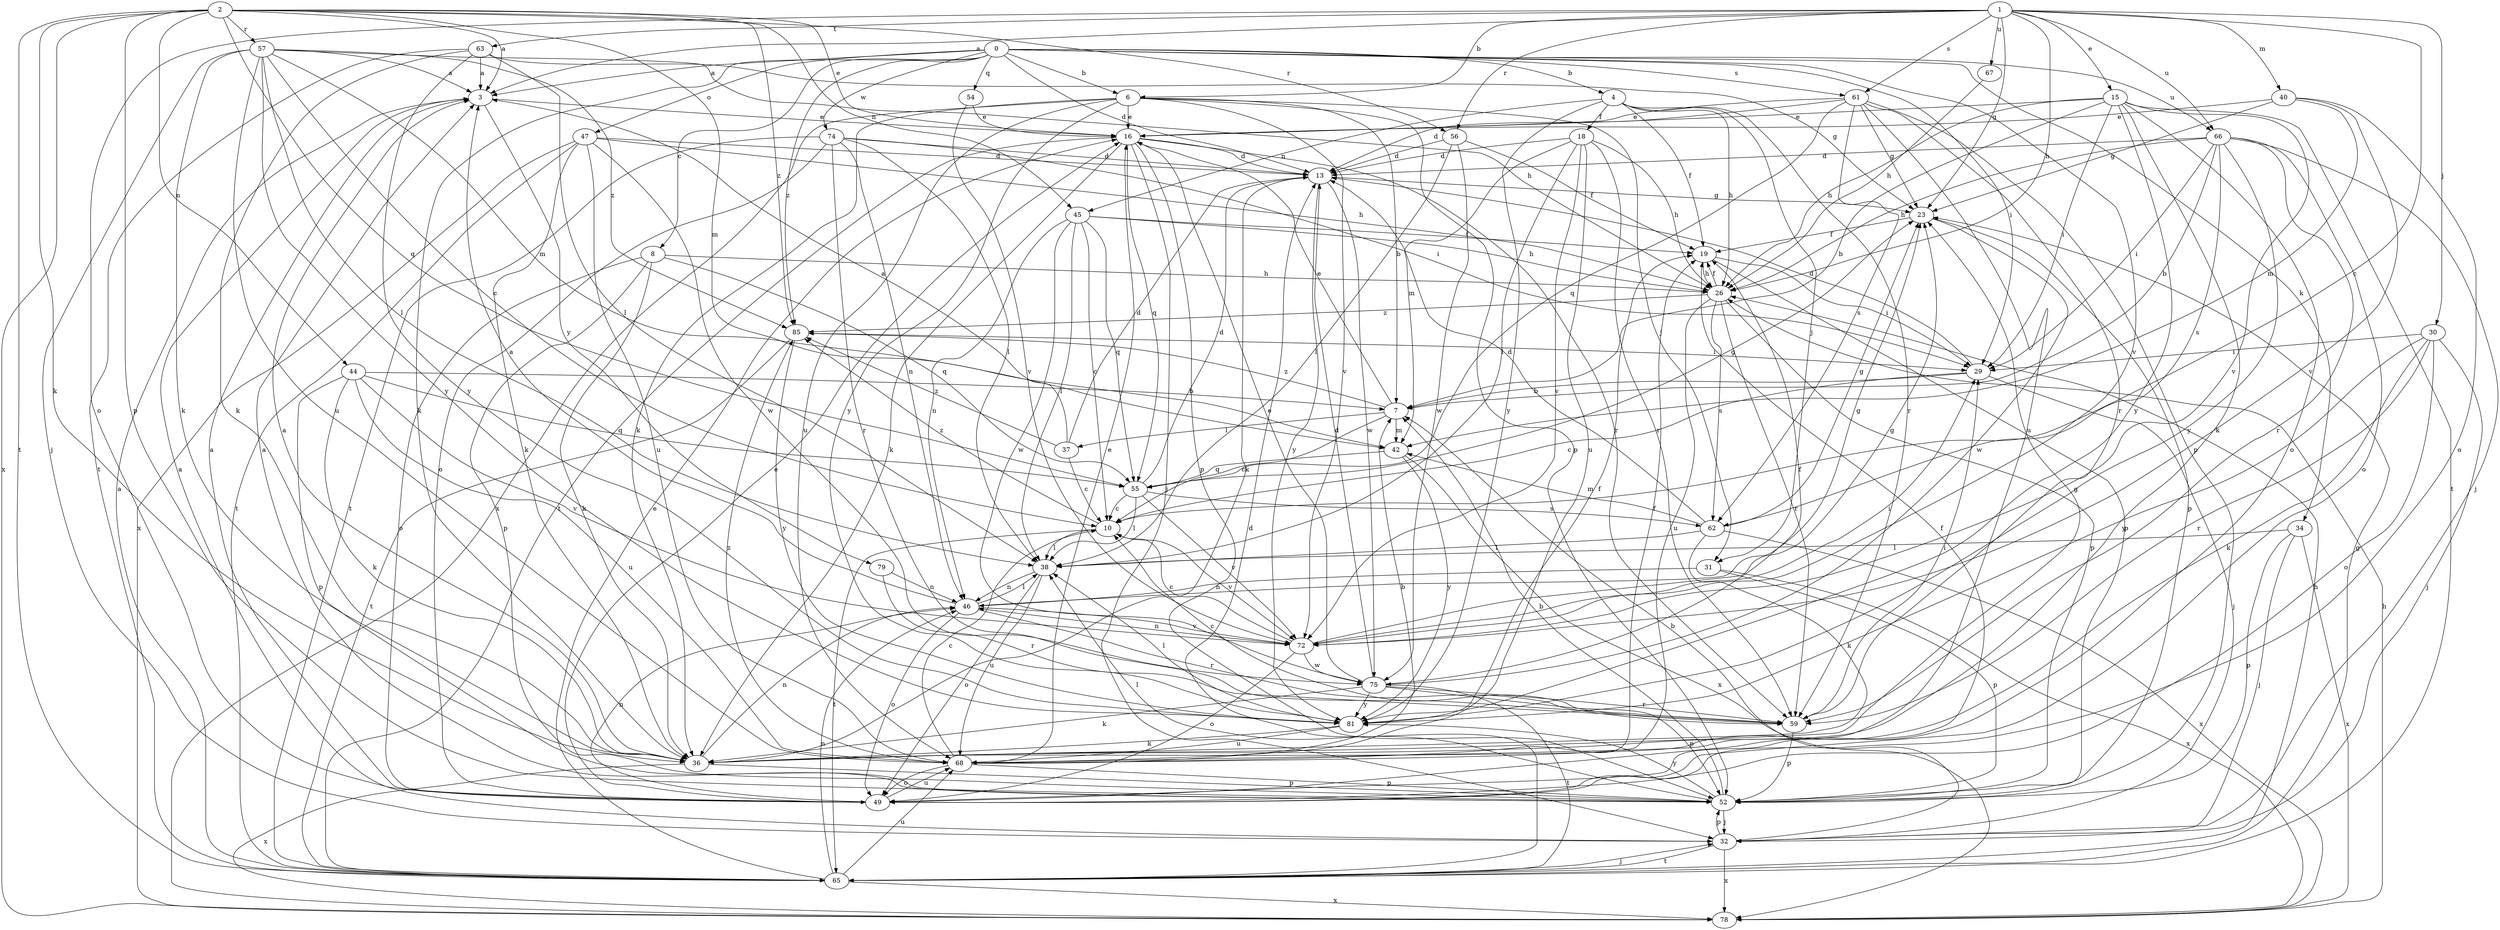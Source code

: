 strict digraph  {
0;
1;
2;
3;
4;
6;
7;
8;
10;
13;
15;
16;
18;
19;
23;
26;
29;
30;
31;
32;
34;
36;
37;
38;
40;
42;
44;
45;
46;
47;
49;
52;
54;
55;
56;
57;
59;
61;
62;
63;
65;
66;
67;
68;
72;
74;
75;
78;
79;
81;
85;
0 -> 3  [label=a];
0 -> 4  [label=b];
0 -> 6  [label=b];
0 -> 8  [label=c];
0 -> 13  [label=d];
0 -> 29  [label=i];
0 -> 34  [label=k];
0 -> 36  [label=k];
0 -> 47  [label=o];
0 -> 54  [label=q];
0 -> 61  [label=s];
0 -> 66  [label=u];
0 -> 72  [label=v];
0 -> 74  [label=w];
0 -> 85  [label=z];
1 -> 3  [label=a];
1 -> 6  [label=b];
1 -> 10  [label=c];
1 -> 15  [label=e];
1 -> 23  [label=g];
1 -> 26  [label=h];
1 -> 30  [label=j];
1 -> 40  [label=m];
1 -> 49  [label=o];
1 -> 56  [label=r];
1 -> 61  [label=s];
1 -> 63  [label=t];
1 -> 66  [label=u];
1 -> 67  [label=u];
2 -> 3  [label=a];
2 -> 16  [label=e];
2 -> 36  [label=k];
2 -> 42  [label=m];
2 -> 44  [label=n];
2 -> 45  [label=n];
2 -> 52  [label=p];
2 -> 55  [label=q];
2 -> 56  [label=r];
2 -> 57  [label=r];
2 -> 65  [label=t];
2 -> 78  [label=x];
2 -> 85  [label=z];
3 -> 16  [label=e];
3 -> 79  [label=y];
4 -> 18  [label=f];
4 -> 19  [label=f];
4 -> 26  [label=h];
4 -> 31  [label=j];
4 -> 45  [label=n];
4 -> 59  [label=r];
4 -> 81  [label=y];
6 -> 7  [label=b];
6 -> 16  [label=e];
6 -> 31  [label=j];
6 -> 36  [label=k];
6 -> 52  [label=p];
6 -> 68  [label=u];
6 -> 72  [label=v];
6 -> 78  [label=x];
6 -> 81  [label=y];
7 -> 10  [label=c];
7 -> 16  [label=e];
7 -> 37  [label=l];
7 -> 42  [label=m];
7 -> 85  [label=z];
8 -> 26  [label=h];
8 -> 36  [label=k];
8 -> 49  [label=o];
8 -> 52  [label=p];
8 -> 55  [label=q];
10 -> 38  [label=l];
10 -> 65  [label=t];
10 -> 72  [label=v];
10 -> 85  [label=z];
13 -> 23  [label=g];
13 -> 36  [label=k];
13 -> 75  [label=w];
13 -> 81  [label=y];
15 -> 7  [label=b];
15 -> 16  [label=e];
15 -> 26  [label=h];
15 -> 29  [label=i];
15 -> 36  [label=k];
15 -> 49  [label=o];
15 -> 65  [label=t];
15 -> 72  [label=v];
15 -> 81  [label=y];
16 -> 13  [label=d];
16 -> 32  [label=j];
16 -> 36  [label=k];
16 -> 52  [label=p];
16 -> 55  [label=q];
16 -> 59  [label=r];
16 -> 65  [label=t];
18 -> 13  [label=d];
18 -> 26  [label=h];
18 -> 38  [label=l];
18 -> 42  [label=m];
18 -> 59  [label=r];
18 -> 68  [label=u];
18 -> 72  [label=v];
19 -> 26  [label=h];
19 -> 29  [label=i];
19 -> 52  [label=p];
23 -> 19  [label=f];
23 -> 52  [label=p];
23 -> 75  [label=w];
26 -> 19  [label=f];
26 -> 52  [label=p];
26 -> 59  [label=r];
26 -> 62  [label=s];
26 -> 68  [label=u];
26 -> 85  [label=z];
29 -> 7  [label=b];
29 -> 10  [label=c];
29 -> 13  [label=d];
29 -> 32  [label=j];
30 -> 29  [label=i];
30 -> 32  [label=j];
30 -> 36  [label=k];
30 -> 49  [label=o];
30 -> 59  [label=r];
30 -> 81  [label=y];
31 -> 46  [label=n];
31 -> 52  [label=p];
31 -> 78  [label=x];
32 -> 3  [label=a];
32 -> 7  [label=b];
32 -> 52  [label=p];
32 -> 65  [label=t];
32 -> 78  [label=x];
34 -> 32  [label=j];
34 -> 38  [label=l];
34 -> 52  [label=p];
34 -> 78  [label=x];
36 -> 3  [label=a];
36 -> 23  [label=g];
36 -> 46  [label=n];
36 -> 52  [label=p];
36 -> 78  [label=x];
37 -> 3  [label=a];
37 -> 10  [label=c];
37 -> 13  [label=d];
37 -> 85  [label=z];
38 -> 46  [label=n];
38 -> 49  [label=o];
38 -> 68  [label=u];
40 -> 16  [label=e];
40 -> 23  [label=g];
40 -> 42  [label=m];
40 -> 49  [label=o];
40 -> 72  [label=v];
42 -> 55  [label=q];
42 -> 78  [label=x];
42 -> 81  [label=y];
44 -> 7  [label=b];
44 -> 36  [label=k];
44 -> 52  [label=p];
44 -> 55  [label=q];
44 -> 68  [label=u];
44 -> 72  [label=v];
45 -> 10  [label=c];
45 -> 19  [label=f];
45 -> 26  [label=h];
45 -> 38  [label=l];
45 -> 46  [label=n];
45 -> 55  [label=q];
45 -> 75  [label=w];
46 -> 3  [label=a];
46 -> 23  [label=g];
46 -> 38  [label=l];
46 -> 49  [label=o];
46 -> 59  [label=r];
46 -> 72  [label=v];
47 -> 13  [label=d];
47 -> 26  [label=h];
47 -> 36  [label=k];
47 -> 65  [label=t];
47 -> 68  [label=u];
47 -> 75  [label=w];
47 -> 78  [label=x];
49 -> 3  [label=a];
49 -> 16  [label=e];
49 -> 19  [label=f];
49 -> 46  [label=n];
49 -> 68  [label=u];
52 -> 3  [label=a];
52 -> 7  [label=b];
52 -> 32  [label=j];
52 -> 38  [label=l];
52 -> 81  [label=y];
54 -> 16  [label=e];
54 -> 72  [label=v];
55 -> 10  [label=c];
55 -> 13  [label=d];
55 -> 23  [label=g];
55 -> 38  [label=l];
55 -> 62  [label=s];
55 -> 72  [label=v];
56 -> 13  [label=d];
56 -> 19  [label=f];
56 -> 38  [label=l];
56 -> 75  [label=w];
57 -> 3  [label=a];
57 -> 10  [label=c];
57 -> 26  [label=h];
57 -> 32  [label=j];
57 -> 36  [label=k];
57 -> 38  [label=l];
57 -> 42  [label=m];
57 -> 68  [label=u];
57 -> 81  [label=y];
57 -> 85  [label=z];
59 -> 10  [label=c];
59 -> 29  [label=i];
59 -> 52  [label=p];
61 -> 13  [label=d];
61 -> 16  [label=e];
61 -> 23  [label=g];
61 -> 52  [label=p];
61 -> 55  [label=q];
61 -> 59  [label=r];
61 -> 62  [label=s];
61 -> 68  [label=u];
62 -> 13  [label=d];
62 -> 23  [label=g];
62 -> 36  [label=k];
62 -> 38  [label=l];
62 -> 42  [label=m];
62 -> 78  [label=x];
63 -> 3  [label=a];
63 -> 23  [label=g];
63 -> 36  [label=k];
63 -> 38  [label=l];
63 -> 65  [label=t];
63 -> 81  [label=y];
65 -> 3  [label=a];
65 -> 13  [label=d];
65 -> 16  [label=e];
65 -> 23  [label=g];
65 -> 26  [label=h];
65 -> 32  [label=j];
65 -> 46  [label=n];
65 -> 68  [label=u];
65 -> 78  [label=x];
66 -> 7  [label=b];
66 -> 13  [label=d];
66 -> 26  [label=h];
66 -> 29  [label=i];
66 -> 32  [label=j];
66 -> 49  [label=o];
66 -> 59  [label=r];
66 -> 62  [label=s];
66 -> 81  [label=y];
67 -> 26  [label=h];
68 -> 7  [label=b];
68 -> 10  [label=c];
68 -> 16  [label=e];
68 -> 19  [label=f];
68 -> 49  [label=o];
68 -> 52  [label=p];
68 -> 85  [label=z];
72 -> 10  [label=c];
72 -> 23  [label=g];
72 -> 29  [label=i];
72 -> 46  [label=n];
72 -> 49  [label=o];
72 -> 75  [label=w];
74 -> 13  [label=d];
74 -> 29  [label=i];
74 -> 38  [label=l];
74 -> 46  [label=n];
74 -> 49  [label=o];
74 -> 59  [label=r];
74 -> 65  [label=t];
75 -> 13  [label=d];
75 -> 16  [label=e];
75 -> 19  [label=f];
75 -> 36  [label=k];
75 -> 52  [label=p];
75 -> 59  [label=r];
75 -> 65  [label=t];
75 -> 81  [label=y];
78 -> 26  [label=h];
79 -> 46  [label=n];
79 -> 59  [label=r];
81 -> 19  [label=f];
81 -> 36  [label=k];
81 -> 38  [label=l];
81 -> 68  [label=u];
85 -> 29  [label=i];
85 -> 65  [label=t];
85 -> 81  [label=y];
}
